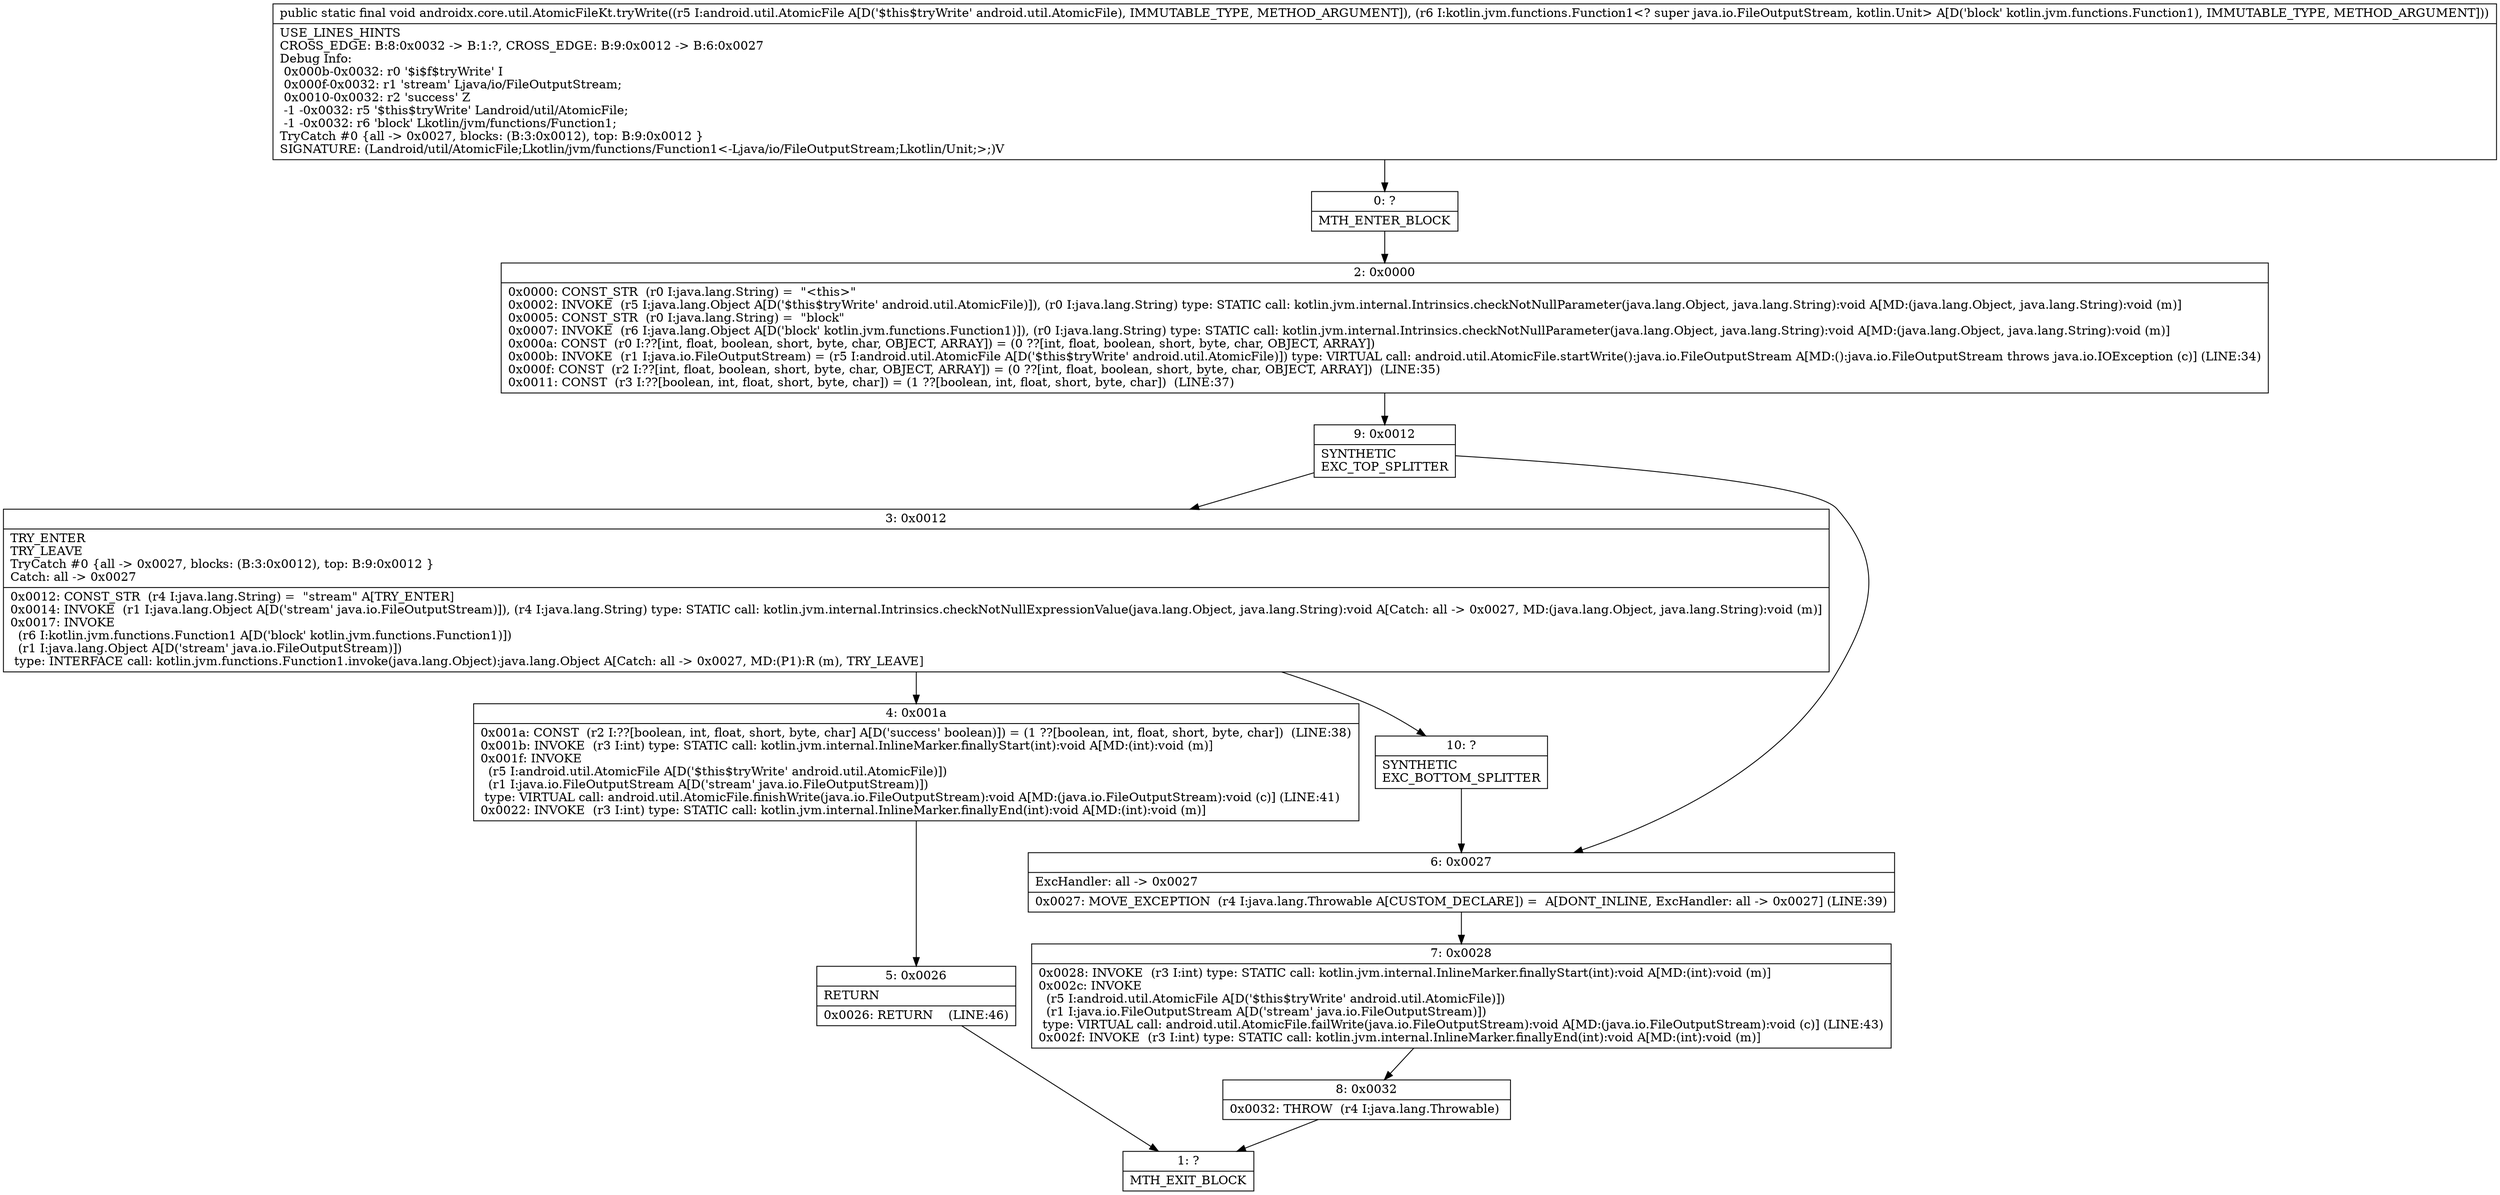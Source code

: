 digraph "CFG forandroidx.core.util.AtomicFileKt.tryWrite(Landroid\/util\/AtomicFile;Lkotlin\/jvm\/functions\/Function1;)V" {
Node_0 [shape=record,label="{0\:\ ?|MTH_ENTER_BLOCK\l}"];
Node_2 [shape=record,label="{2\:\ 0x0000|0x0000: CONST_STR  (r0 I:java.lang.String) =  \"\<this\>\" \l0x0002: INVOKE  (r5 I:java.lang.Object A[D('$this$tryWrite' android.util.AtomicFile)]), (r0 I:java.lang.String) type: STATIC call: kotlin.jvm.internal.Intrinsics.checkNotNullParameter(java.lang.Object, java.lang.String):void A[MD:(java.lang.Object, java.lang.String):void (m)]\l0x0005: CONST_STR  (r0 I:java.lang.String) =  \"block\" \l0x0007: INVOKE  (r6 I:java.lang.Object A[D('block' kotlin.jvm.functions.Function1)]), (r0 I:java.lang.String) type: STATIC call: kotlin.jvm.internal.Intrinsics.checkNotNullParameter(java.lang.Object, java.lang.String):void A[MD:(java.lang.Object, java.lang.String):void (m)]\l0x000a: CONST  (r0 I:??[int, float, boolean, short, byte, char, OBJECT, ARRAY]) = (0 ??[int, float, boolean, short, byte, char, OBJECT, ARRAY]) \l0x000b: INVOKE  (r1 I:java.io.FileOutputStream) = (r5 I:android.util.AtomicFile A[D('$this$tryWrite' android.util.AtomicFile)]) type: VIRTUAL call: android.util.AtomicFile.startWrite():java.io.FileOutputStream A[MD:():java.io.FileOutputStream throws java.io.IOException (c)] (LINE:34)\l0x000f: CONST  (r2 I:??[int, float, boolean, short, byte, char, OBJECT, ARRAY]) = (0 ??[int, float, boolean, short, byte, char, OBJECT, ARRAY])  (LINE:35)\l0x0011: CONST  (r3 I:??[boolean, int, float, short, byte, char]) = (1 ??[boolean, int, float, short, byte, char])  (LINE:37)\l}"];
Node_9 [shape=record,label="{9\:\ 0x0012|SYNTHETIC\lEXC_TOP_SPLITTER\l}"];
Node_3 [shape=record,label="{3\:\ 0x0012|TRY_ENTER\lTRY_LEAVE\lTryCatch #0 \{all \-\> 0x0027, blocks: (B:3:0x0012), top: B:9:0x0012 \}\lCatch: all \-\> 0x0027\l|0x0012: CONST_STR  (r4 I:java.lang.String) =  \"stream\" A[TRY_ENTER]\l0x0014: INVOKE  (r1 I:java.lang.Object A[D('stream' java.io.FileOutputStream)]), (r4 I:java.lang.String) type: STATIC call: kotlin.jvm.internal.Intrinsics.checkNotNullExpressionValue(java.lang.Object, java.lang.String):void A[Catch: all \-\> 0x0027, MD:(java.lang.Object, java.lang.String):void (m)]\l0x0017: INVOKE  \l  (r6 I:kotlin.jvm.functions.Function1 A[D('block' kotlin.jvm.functions.Function1)])\l  (r1 I:java.lang.Object A[D('stream' java.io.FileOutputStream)])\l type: INTERFACE call: kotlin.jvm.functions.Function1.invoke(java.lang.Object):java.lang.Object A[Catch: all \-\> 0x0027, MD:(P1):R (m), TRY_LEAVE]\l}"];
Node_4 [shape=record,label="{4\:\ 0x001a|0x001a: CONST  (r2 I:??[boolean, int, float, short, byte, char] A[D('success' boolean)]) = (1 ??[boolean, int, float, short, byte, char])  (LINE:38)\l0x001b: INVOKE  (r3 I:int) type: STATIC call: kotlin.jvm.internal.InlineMarker.finallyStart(int):void A[MD:(int):void (m)]\l0x001f: INVOKE  \l  (r5 I:android.util.AtomicFile A[D('$this$tryWrite' android.util.AtomicFile)])\l  (r1 I:java.io.FileOutputStream A[D('stream' java.io.FileOutputStream)])\l type: VIRTUAL call: android.util.AtomicFile.finishWrite(java.io.FileOutputStream):void A[MD:(java.io.FileOutputStream):void (c)] (LINE:41)\l0x0022: INVOKE  (r3 I:int) type: STATIC call: kotlin.jvm.internal.InlineMarker.finallyEnd(int):void A[MD:(int):void (m)]\l}"];
Node_5 [shape=record,label="{5\:\ 0x0026|RETURN\l|0x0026: RETURN    (LINE:46)\l}"];
Node_1 [shape=record,label="{1\:\ ?|MTH_EXIT_BLOCK\l}"];
Node_10 [shape=record,label="{10\:\ ?|SYNTHETIC\lEXC_BOTTOM_SPLITTER\l}"];
Node_6 [shape=record,label="{6\:\ 0x0027|ExcHandler: all \-\> 0x0027\l|0x0027: MOVE_EXCEPTION  (r4 I:java.lang.Throwable A[CUSTOM_DECLARE]) =  A[DONT_INLINE, ExcHandler: all \-\> 0x0027] (LINE:39)\l}"];
Node_7 [shape=record,label="{7\:\ 0x0028|0x0028: INVOKE  (r3 I:int) type: STATIC call: kotlin.jvm.internal.InlineMarker.finallyStart(int):void A[MD:(int):void (m)]\l0x002c: INVOKE  \l  (r5 I:android.util.AtomicFile A[D('$this$tryWrite' android.util.AtomicFile)])\l  (r1 I:java.io.FileOutputStream A[D('stream' java.io.FileOutputStream)])\l type: VIRTUAL call: android.util.AtomicFile.failWrite(java.io.FileOutputStream):void A[MD:(java.io.FileOutputStream):void (c)] (LINE:43)\l0x002f: INVOKE  (r3 I:int) type: STATIC call: kotlin.jvm.internal.InlineMarker.finallyEnd(int):void A[MD:(int):void (m)]\l}"];
Node_8 [shape=record,label="{8\:\ 0x0032|0x0032: THROW  (r4 I:java.lang.Throwable) \l}"];
MethodNode[shape=record,label="{public static final void androidx.core.util.AtomicFileKt.tryWrite((r5 I:android.util.AtomicFile A[D('$this$tryWrite' android.util.AtomicFile), IMMUTABLE_TYPE, METHOD_ARGUMENT]), (r6 I:kotlin.jvm.functions.Function1\<? super java.io.FileOutputStream, kotlin.Unit\> A[D('block' kotlin.jvm.functions.Function1), IMMUTABLE_TYPE, METHOD_ARGUMENT]))  | USE_LINES_HINTS\lCROSS_EDGE: B:8:0x0032 \-\> B:1:?, CROSS_EDGE: B:9:0x0012 \-\> B:6:0x0027\lDebug Info:\l  0x000b\-0x0032: r0 '$i$f$tryWrite' I\l  0x000f\-0x0032: r1 'stream' Ljava\/io\/FileOutputStream;\l  0x0010\-0x0032: r2 'success' Z\l  \-1 \-0x0032: r5 '$this$tryWrite' Landroid\/util\/AtomicFile;\l  \-1 \-0x0032: r6 'block' Lkotlin\/jvm\/functions\/Function1;\lTryCatch #0 \{all \-\> 0x0027, blocks: (B:3:0x0012), top: B:9:0x0012 \}\lSIGNATURE: (Landroid\/util\/AtomicFile;Lkotlin\/jvm\/functions\/Function1\<\-Ljava\/io\/FileOutputStream;Lkotlin\/Unit;\>;)V\l}"];
MethodNode -> Node_0;Node_0 -> Node_2;
Node_2 -> Node_9;
Node_9 -> Node_3;
Node_9 -> Node_6;
Node_3 -> Node_4;
Node_3 -> Node_10;
Node_4 -> Node_5;
Node_5 -> Node_1;
Node_10 -> Node_6;
Node_6 -> Node_7;
Node_7 -> Node_8;
Node_8 -> Node_1;
}

